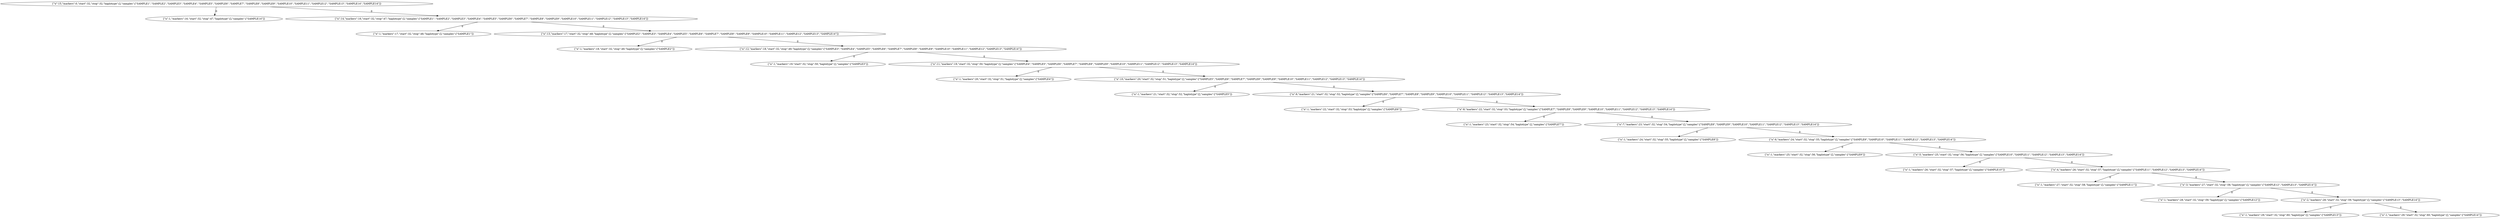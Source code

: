 digraph {
    0 [ label = "{\"n\":15,\"markers\":0,\"start\":32,\"stop\":32,\"haplotype\":[],\"samples\":[\"SAMPLE1\",\"SAMPLE2\",\"SAMPLE3\",\"SAMPLE4\",\"SAMPLE5\",\"SAMPLE6\",\"SAMPLE7\",\"SAMPLE8\",\"SAMPLE9\",\"SAMPLE10\",\"SAMPLE11\",\"SAMPLE12\",\"SAMPLE13\",\"SAMPLE14\",\"SAMPLE14\"]}" ]
    1 [ label = "{\"n\":1,\"markers\":16,\"start\":32,\"stop\":47,\"haplotype\":[],\"samples\":[\"SAMPLE14\"]}" ]
    2 [ label = "{\"n\":14,\"markers\":16,\"start\":32,\"stop\":47,\"haplotype\":[],\"samples\":[\"SAMPLE1\",\"SAMPLE2\",\"SAMPLE3\",\"SAMPLE4\",\"SAMPLE5\",\"SAMPLE6\",\"SAMPLE7\",\"SAMPLE8\",\"SAMPLE9\",\"SAMPLE10\",\"SAMPLE11\",\"SAMPLE12\",\"SAMPLE13\",\"SAMPLE14\"]}" ]
    3 [ label = "{\"n\":1,\"markers\":17,\"start\":32,\"stop\":48,\"haplotype\":[],\"samples\":[\"SAMPLE1\"]}" ]
    4 [ label = "{\"n\":13,\"markers\":17,\"start\":32,\"stop\":48,\"haplotype\":[],\"samples\":[\"SAMPLE2\",\"SAMPLE3\",\"SAMPLE4\",\"SAMPLE5\",\"SAMPLE6\",\"SAMPLE7\",\"SAMPLE8\",\"SAMPLE9\",\"SAMPLE10\",\"SAMPLE11\",\"SAMPLE12\",\"SAMPLE13\",\"SAMPLE14\"]}" ]
    5 [ label = "{\"n\":1,\"markers\":18,\"start\":32,\"stop\":49,\"haplotype\":[],\"samples\":[\"SAMPLE2\"]}" ]
    6 [ label = "{\"n\":12,\"markers\":18,\"start\":32,\"stop\":49,\"haplotype\":[],\"samples\":[\"SAMPLE3\",\"SAMPLE4\",\"SAMPLE5\",\"SAMPLE6\",\"SAMPLE7\",\"SAMPLE8\",\"SAMPLE9\",\"SAMPLE10\",\"SAMPLE11\",\"SAMPLE12\",\"SAMPLE13\",\"SAMPLE14\"]}" ]
    7 [ label = "{\"n\":1,\"markers\":19,\"start\":32,\"stop\":50,\"haplotype\":[],\"samples\":[\"SAMPLE3\"]}" ]
    8 [ label = "{\"n\":11,\"markers\":19,\"start\":32,\"stop\":50,\"haplotype\":[],\"samples\":[\"SAMPLE4\",\"SAMPLE5\",\"SAMPLE6\",\"SAMPLE7\",\"SAMPLE8\",\"SAMPLE9\",\"SAMPLE10\",\"SAMPLE11\",\"SAMPLE12\",\"SAMPLE13\",\"SAMPLE14\"]}" ]
    9 [ label = "{\"n\":1,\"markers\":20,\"start\":32,\"stop\":51,\"haplotype\":[],\"samples\":[\"SAMPLE4\"]}" ]
    10 [ label = "{\"n\":10,\"markers\":20,\"start\":32,\"stop\":51,\"haplotype\":[],\"samples\":[\"SAMPLE5\",\"SAMPLE6\",\"SAMPLE7\",\"SAMPLE8\",\"SAMPLE9\",\"SAMPLE10\",\"SAMPLE11\",\"SAMPLE12\",\"SAMPLE13\",\"SAMPLE14\"]}" ]
    11 [ label = "{\"n\":1,\"markers\":21,\"start\":32,\"stop\":52,\"haplotype\":[],\"samples\":[\"SAMPLE5\"]}" ]
    12 [ label = "{\"n\":9,\"markers\":21,\"start\":32,\"stop\":52,\"haplotype\":[],\"samples\":[\"SAMPLE6\",\"SAMPLE7\",\"SAMPLE8\",\"SAMPLE9\",\"SAMPLE10\",\"SAMPLE11\",\"SAMPLE12\",\"SAMPLE13\",\"SAMPLE14\"]}" ]
    13 [ label = "{\"n\":1,\"markers\":22,\"start\":32,\"stop\":53,\"haplotype\":[],\"samples\":[\"SAMPLE6\"]}" ]
    14 [ label = "{\"n\":8,\"markers\":22,\"start\":32,\"stop\":53,\"haplotype\":[],\"samples\":[\"SAMPLE7\",\"SAMPLE8\",\"SAMPLE9\",\"SAMPLE10\",\"SAMPLE11\",\"SAMPLE12\",\"SAMPLE13\",\"SAMPLE14\"]}" ]
    15 [ label = "{\"n\":1,\"markers\":23,\"start\":32,\"stop\":54,\"haplotype\":[],\"samples\":[\"SAMPLE7\"]}" ]
    16 [ label = "{\"n\":7,\"markers\":23,\"start\":32,\"stop\":54,\"haplotype\":[],\"samples\":[\"SAMPLE8\",\"SAMPLE9\",\"SAMPLE10\",\"SAMPLE11\",\"SAMPLE12\",\"SAMPLE13\",\"SAMPLE14\"]}" ]
    17 [ label = "{\"n\":1,\"markers\":24,\"start\":32,\"stop\":55,\"haplotype\":[],\"samples\":[\"SAMPLE8\"]}" ]
    18 [ label = "{\"n\":6,\"markers\":24,\"start\":32,\"stop\":55,\"haplotype\":[],\"samples\":[\"SAMPLE9\",\"SAMPLE10\",\"SAMPLE11\",\"SAMPLE12\",\"SAMPLE13\",\"SAMPLE14\"]}" ]
    19 [ label = "{\"n\":1,\"markers\":25,\"start\":32,\"stop\":56,\"haplotype\":[],\"samples\":[\"SAMPLE9\"]}" ]
    20 [ label = "{\"n\":5,\"markers\":25,\"start\":32,\"stop\":56,\"haplotype\":[],\"samples\":[\"SAMPLE10\",\"SAMPLE11\",\"SAMPLE12\",\"SAMPLE13\",\"SAMPLE14\"]}" ]
    21 [ label = "{\"n\":1,\"markers\":26,\"start\":32,\"stop\":57,\"haplotype\":[],\"samples\":[\"SAMPLE10\"]}" ]
    22 [ label = "{\"n\":4,\"markers\":26,\"start\":32,\"stop\":57,\"haplotype\":[],\"samples\":[\"SAMPLE11\",\"SAMPLE12\",\"SAMPLE13\",\"SAMPLE14\"]}" ]
    23 [ label = "{\"n\":1,\"markers\":27,\"start\":32,\"stop\":58,\"haplotype\":[],\"samples\":[\"SAMPLE11\"]}" ]
    24 [ label = "{\"n\":3,\"markers\":27,\"start\":32,\"stop\":58,\"haplotype\":[],\"samples\":[\"SAMPLE12\",\"SAMPLE13\",\"SAMPLE14\"]}" ]
    25 [ label = "{\"n\":1,\"markers\":28,\"start\":32,\"stop\":59,\"haplotype\":[],\"samples\":[\"SAMPLE12\"]}" ]
    26 [ label = "{\"n\":2,\"markers\":28,\"start\":32,\"stop\":59,\"haplotype\":[],\"samples\":[\"SAMPLE13\",\"SAMPLE14\"]}" ]
    27 [ label = "{\"n\":1,\"markers\":29,\"start\":32,\"stop\":60,\"haplotype\":[],\"samples\":[\"SAMPLE13\"]}" ]
    28 [ label = "{\"n\":1,\"markers\":29,\"start\":32,\"stop\":60,\"haplotype\":[],\"samples\":[\"SAMPLE14\"]}" ]
    0 -> 1 [ label = "0" ]
    0 -> 2 [ label = "0" ]
    2 -> 3 [ label = "0" ]
    2 -> 4 [ label = "0" ]
    4 -> 5 [ label = "0" ]
    4 -> 6 [ label = "0" ]
    6 -> 7 [ label = "0" ]
    6 -> 8 [ label = "0" ]
    8 -> 9 [ label = "0" ]
    8 -> 10 [ label = "0" ]
    10 -> 11 [ label = "0" ]
    10 -> 12 [ label = "0" ]
    12 -> 13 [ label = "0" ]
    12 -> 14 [ label = "0" ]
    14 -> 15 [ label = "0" ]
    14 -> 16 [ label = "0" ]
    16 -> 17 [ label = "0" ]
    16 -> 18 [ label = "0" ]
    18 -> 19 [ label = "0" ]
    18 -> 20 [ label = "0" ]
    20 -> 21 [ label = "0" ]
    20 -> 22 [ label = "0" ]
    22 -> 23 [ label = "0" ]
    22 -> 24 [ label = "0" ]
    24 -> 25 [ label = "0" ]
    24 -> 26 [ label = "0" ]
    26 -> 27 [ label = "0" ]
    26 -> 28 [ label = "0" ]
}
